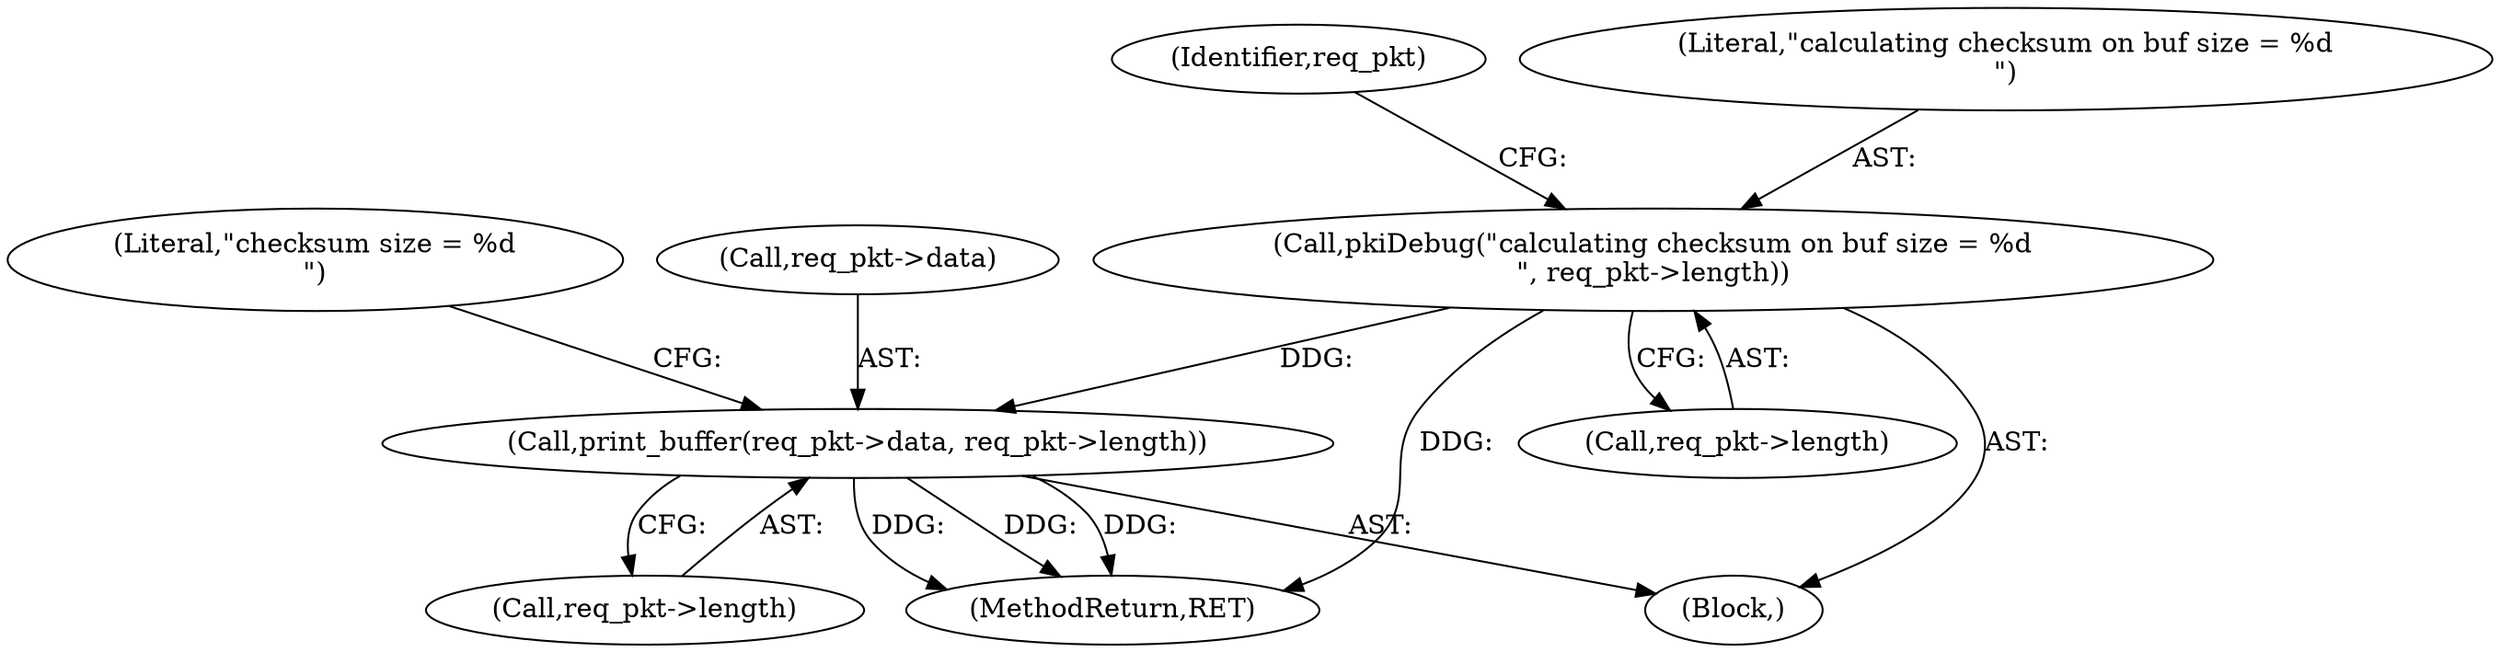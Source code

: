 digraph "0_krb5_db64ca25d661a47b996b4e2645998b5d7f0eb52c@pointer" {
"1000790" [label="(Call,pkiDebug(\"calculating checksum on buf size = %d\n\", req_pkt->length))"];
"1000795" [label="(Call,print_buffer(req_pkt->data, req_pkt->length))"];
"1000759" [label="(Block,)"];
"1000795" [label="(Call,print_buffer(req_pkt->data, req_pkt->length))"];
"1000799" [label="(Call,req_pkt->length)"];
"1000797" [label="(Identifier,req_pkt)"];
"1001415" [label="(MethodReturn,RET)"];
"1000796" [label="(Call,req_pkt->data)"];
"1000792" [label="(Call,req_pkt->length)"];
"1000791" [label="(Literal,\"calculating checksum on buf size = %d\n\")"];
"1000790" [label="(Call,pkiDebug(\"calculating checksum on buf size = %d\n\", req_pkt->length))"];
"1000803" [label="(Literal,\"checksum size = %d\n\")"];
"1000790" -> "1000759"  [label="AST: "];
"1000790" -> "1000792"  [label="CFG: "];
"1000791" -> "1000790"  [label="AST: "];
"1000792" -> "1000790"  [label="AST: "];
"1000797" -> "1000790"  [label="CFG: "];
"1000790" -> "1001415"  [label="DDG: "];
"1000790" -> "1000795"  [label="DDG: "];
"1000795" -> "1000759"  [label="AST: "];
"1000795" -> "1000799"  [label="CFG: "];
"1000796" -> "1000795"  [label="AST: "];
"1000799" -> "1000795"  [label="AST: "];
"1000803" -> "1000795"  [label="CFG: "];
"1000795" -> "1001415"  [label="DDG: "];
"1000795" -> "1001415"  [label="DDG: "];
"1000795" -> "1001415"  [label="DDG: "];
}
